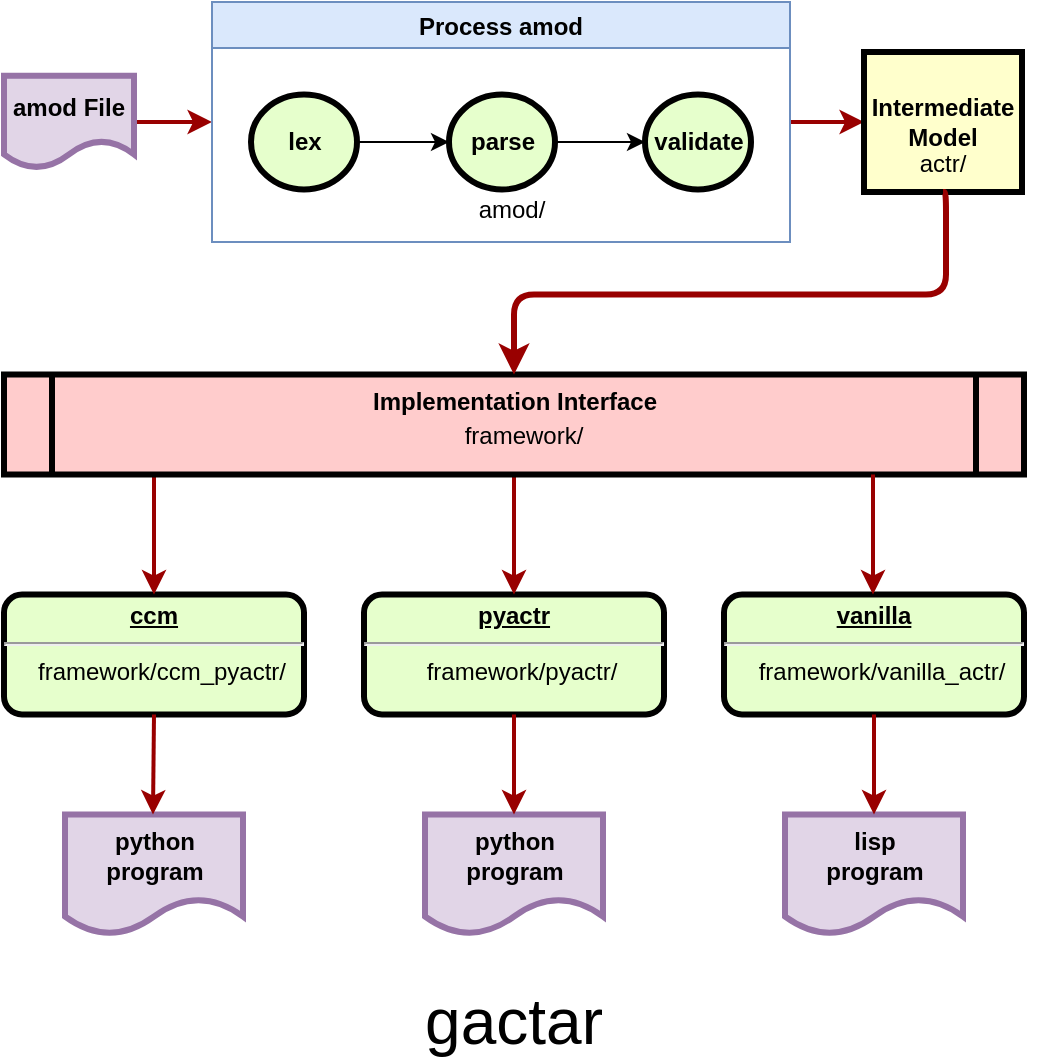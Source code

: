 <mxfile version="14.9.6" type="device"><diagram name="Page-1" id="c7558073-3199-34d8-9f00-42111426c3f3"><mxGraphModel dx="1106" dy="1003" grid="1" gridSize="10" guides="1" tooltips="1" connect="1" arrows="1" fold="1" page="1" pageScale="1" pageWidth="826" pageHeight="1169" background="none" math="0" shadow="0"><root><mxCell id="0"/><mxCell id="1" parent="0"/><mxCell id="9" value="&lt;p style=&quot;margin: 0px ; margin-top: 4px ; text-align: center ; text-decoration: underline&quot;&gt;&lt;strong&gt;vanilla&lt;/strong&gt;&lt;/p&gt;&lt;hr&gt;&lt;p style=&quot;margin: 0px ; margin-left: 8px&quot;&gt;&lt;span style=&quot;font-weight: 400&quot;&gt;framework/vanilla_actr/&lt;/span&gt;&lt;br&gt;&lt;/p&gt;" style="verticalAlign=middle;align=center;overflow=fill;fontSize=12;fontFamily=Helvetica;html=1;rounded=1;fontStyle=1;strokeWidth=3;fillColor=#E6FFCC" parent="1" vertex="1"><mxGeometry x="400" y="336.25" width="150" height="60" as="geometry"/></mxCell><mxCell id="10" value="&lt;p style=&quot;margin: 4px 0px 0px; text-decoration: underline;&quot;&gt;&lt;strong&gt;ccm&lt;/strong&gt;&lt;/p&gt;&lt;hr&gt;&lt;p style=&quot;margin: 0px 0px 0px 8px;&quot;&gt;&lt;span style=&quot;font-weight: normal&quot;&gt;framework/ccm_pyactr/&lt;/span&gt;&lt;/p&gt;" style="verticalAlign=middle;align=center;overflow=fill;fontSize=12;fontFamily=Helvetica;html=1;rounded=1;fontStyle=1;strokeWidth=3;fillColor=#E6FFCC" parent="1" vertex="1"><mxGeometry x="40" y="336.25" width="150" height="60" as="geometry"/></mxCell><mxCell id="36" value="" style="edgeStyle=none;noEdgeStyle=1;strokeColor=#990000;strokeWidth=2;entryX=0;entryY=0.5;entryDx=0;entryDy=0;" parent="1" source="hyeWZFNne96kKPvq3QCU-103" target="hyeWZFNne96kKPvq3QCU-110" edge="1"><mxGeometry width="100" height="100" relative="1" as="geometry"><mxPoint x="263.5" y="100" as="sourcePoint"/><mxPoint x="134" y="56.25" as="targetPoint"/></mxGeometry></mxCell><mxCell id="11" value="&lt;p style=&quot;margin: 0px ; margin-top: 4px ; text-align: center ; text-decoration: underline&quot;&gt;&lt;strong&gt;&lt;strong&gt;pyactr&lt;/strong&gt;&lt;br&gt;&lt;/strong&gt;&lt;/p&gt;&lt;hr&gt;&lt;p style=&quot;margin: 0px ; margin-left: 8px&quot;&gt;&lt;span style=&quot;font-weight: 400&quot;&gt;framework/pyactr/&lt;/span&gt;&lt;br&gt;&lt;/p&gt;" style="verticalAlign=middle;align=center;overflow=fill;fontSize=12;fontFamily=Helvetica;html=1;rounded=1;fontStyle=1;strokeWidth=3;fillColor=#E6FFCC" parent="1" vertex="1"><mxGeometry x="220" y="336.25" width="150" height="60" as="geometry"/></mxCell><mxCell id="88" value="" style="edgeStyle=elbowEdgeStyle;elbow=horizontal;strokeColor=#990000;strokeWidth=2;entryX=0.5;entryY=0;entryDx=0;entryDy=0;" parent="1" source="5" target="11" edge="1"><mxGeometry width="100" height="100" relative="1" as="geometry"><mxPoint x="-20" y="516.25" as="sourcePoint"/><mxPoint x="284" y="326.25" as="targetPoint"/><Array as="points"><mxPoint x="295" y="306.25"/><mxPoint x="300" y="316.25"/></Array></mxGeometry></mxCell><mxCell id="92" value="" style="edgeStyle=elbowEdgeStyle;elbow=horizontal;strokeColor=#990000;strokeWidth=2;entryX=0.5;entryY=0;entryDx=0;entryDy=0;" parent="1" source="5" target="10" edge="1"><mxGeometry width="100" height="100" relative="1" as="geometry"><mxPoint x="-40.0" y="516.25" as="sourcePoint"/><mxPoint x="134" y="326.25" as="targetPoint"/><Array as="points"><mxPoint x="115" y="316.25"/><mxPoint x="130" y="326.25"/></Array></mxGeometry></mxCell><mxCell id="hyeWZFNne96kKPvq3QCU-98" value="" style="edgeStyle=none;noEdgeStyle=1;strokeColor=#990000;strokeWidth=2;entryX=0;entryY=0.5;entryDx=0;entryDy=0;exitX=1;exitY=0.5;exitDx=0;exitDy=0;" edge="1" parent="1" source="hyeWZFNne96kKPvq3QCU-110" target="hyeWZFNne96kKPvq3QCU-96"><mxGeometry width="100" height="100" relative="1" as="geometry"><mxPoint x="464" y="116.25" as="sourcePoint"/><mxPoint x="521.5" y="99.5" as="targetPoint"/></mxGeometry></mxCell><mxCell id="hyeWZFNne96kKPvq3QCU-99" style="edgeStyle=orthogonalEdgeStyle;rounded=0;orthogonalLoop=1;jettySize=auto;html=1;exitX=0.5;exitY=1;exitDx=0;exitDy=0;" edge="1" parent="1"><mxGeometry relative="1" as="geometry"><mxPoint x="353.25" y="130" as="sourcePoint"/><mxPoint x="353.3" y="130" as="targetPoint"/></mxGeometry></mxCell><mxCell id="hyeWZFNne96kKPvq3QCU-103" value="&lt;meta charset=&quot;utf-8&quot;&gt;&lt;span style=&quot;color: rgb(0, 0, 0); font-family: helvetica; font-size: 12px; font-style: normal; font-weight: 700; letter-spacing: normal; text-align: center; text-indent: 0px; text-transform: none; word-spacing: 0px; display: inline; float: none;&quot;&gt;amod File&lt;/span&gt;" style="shape=document;whiteSpace=wrap;html=1;boundedLbl=1;align=center;verticalAlign=middle;fontStyle=1;strokeWidth=3;fillColor=#e1d5e7;strokeColor=#9673a6;" vertex="1" parent="1"><mxGeometry x="40" y="76.88" width="65" height="46.25" as="geometry"/></mxCell><mxCell id="hyeWZFNne96kKPvq3QCU-110" value="Process amod" style="swimlane;align=center;verticalAlign=middle;html=0;fillColor=#dae8fc;strokeColor=#6c8ebf;sketch=0;swimlaneFillColor=#ffffff;" vertex="1" parent="1"><mxGeometry x="144" y="40" width="289" height="120" as="geometry"/></mxCell><mxCell id="hyeWZFNne96kKPvq3QCU-117" value="" style="group" vertex="1" connectable="0" parent="hyeWZFNne96kKPvq3QCU-110"><mxGeometry x="19.5" y="46.25" width="250" height="47.5" as="geometry"/></mxCell><mxCell id="hyeWZFNne96kKPvq3QCU-100" value="lex" style="ellipse;whiteSpace=wrap;html=1;align=center;verticalAlign=middle;rounded=1;fontStyle=1;strokeWidth=3;fillColor=#E6FFCC;" vertex="1" parent="hyeWZFNne96kKPvq3QCU-117"><mxGeometry width="53" height="47.5" as="geometry"/></mxCell><mxCell id="hyeWZFNne96kKPvq3QCU-106" value="parse" style="ellipse;whiteSpace=wrap;html=1;align=center;verticalAlign=middle;rounded=1;fontStyle=1;strokeWidth=3;fillColor=#E6FFCC;" vertex="1" parent="hyeWZFNne96kKPvq3QCU-117"><mxGeometry x="99" width="53" height="47.5" as="geometry"/></mxCell><mxCell id="hyeWZFNne96kKPvq3QCU-107" value="validate" style="ellipse;whiteSpace=wrap;html=1;align=center;verticalAlign=middle;rounded=1;fontStyle=1;strokeWidth=3;fillColor=#E6FFCC;" vertex="1" parent="hyeWZFNne96kKPvq3QCU-117"><mxGeometry x="197" width="53" height="47.5" as="geometry"/></mxCell><mxCell id="hyeWZFNne96kKPvq3QCU-116" style="edgeStyle=orthogonalEdgeStyle;rounded=0;orthogonalLoop=1;jettySize=auto;html=1;exitX=1;exitY=0.5;exitDx=0;exitDy=0;entryX=0;entryY=0.5;entryDx=0;entryDy=0;" edge="1" parent="hyeWZFNne96kKPvq3QCU-117" source="hyeWZFNne96kKPvq3QCU-100" target="hyeWZFNne96kKPvq3QCU-106"><mxGeometry relative="1" as="geometry"/></mxCell><mxCell id="hyeWZFNne96kKPvq3QCU-115" style="edgeStyle=orthogonalEdgeStyle;rounded=0;orthogonalLoop=1;jettySize=auto;html=1;exitX=1;exitY=0.5;exitDx=0;exitDy=0;entryX=0;entryY=0.5;entryDx=0;entryDy=0;" edge="1" parent="hyeWZFNne96kKPvq3QCU-117" source="hyeWZFNne96kKPvq3QCU-106" target="hyeWZFNne96kKPvq3QCU-107"><mxGeometry relative="1" as="geometry"/></mxCell><mxCell id="hyeWZFNne96kKPvq3QCU-127" value="amod/" style="text;html=1;strokeColor=none;fillColor=none;align=center;verticalAlign=middle;whiteSpace=wrap;rounded=0;" vertex="1" parent="hyeWZFNne96kKPvq3QCU-110"><mxGeometry x="129.5" y="93.75" width="40" height="20" as="geometry"/></mxCell><mxCell id="hyeWZFNne96kKPvq3QCU-134" value="" style="group" vertex="1" connectable="0" parent="1"><mxGeometry x="50" y="226.25" width="500" height="50" as="geometry"/></mxCell><mxCell id="5" value="Implementation Interface" style="shape=process;whiteSpace=wrap;align=center;verticalAlign=top;size=0.048;fontStyle=1;strokeWidth=3;fillColor=#FFCCCC" parent="hyeWZFNne96kKPvq3QCU-134" vertex="1"><mxGeometry x="-10" width="510" height="50" as="geometry"/></mxCell><mxCell id="hyeWZFNne96kKPvq3QCU-130" value="framework/" style="text;html=1;strokeColor=none;fillColor=none;align=center;verticalAlign=middle;whiteSpace=wrap;rounded=0;" vertex="1" parent="hyeWZFNne96kKPvq3QCU-134"><mxGeometry x="225" y="21" width="50" height="20" as="geometry"/></mxCell><mxCell id="hyeWZFNne96kKPvq3QCU-135" value="" style="group" vertex="1" connectable="0" parent="1"><mxGeometry x="450" y="45" width="119" height="110" as="geometry"/></mxCell><mxCell id="hyeWZFNne96kKPvq3QCU-96" value="Intermediate&#10;Model" style="whiteSpace=wrap;align=center;verticalAlign=middle;fontStyle=1;strokeWidth=3;fillColor=#FFFFCC" vertex="1" parent="hyeWZFNne96kKPvq3QCU-135"><mxGeometry x="20" y="20" width="79" height="70" as="geometry"/></mxCell><mxCell id="hyeWZFNne96kKPvq3QCU-129" value="actr/" style="text;html=1;strokeColor=none;fillColor=none;align=center;verticalAlign=middle;whiteSpace=wrap;rounded=0;" vertex="1" parent="hyeWZFNne96kKPvq3QCU-135"><mxGeometry x="41.944" y="67.031" width="35.111" height="17.5" as="geometry"/></mxCell><mxCell id="hyeWZFNne96kKPvq3QCU-138" style="edgeStyle=orthogonalEdgeStyle;rounded=1;orthogonalLoop=1;jettySize=auto;html=1;entryX=0.5;entryY=0;entryDx=0;entryDy=0;exitX=0.5;exitY=1;exitDx=0;exitDy=0;strokeColor=#990000;strokeWidth=3;" edge="1" parent="1" source="hyeWZFNne96kKPvq3QCU-96" target="5"><mxGeometry relative="1" as="geometry"><mxPoint x="434" y="206.25" as="targetPoint"/><Array as="points"><mxPoint x="511" y="186.25"/><mxPoint x="295" y="186.25"/></Array></mxGeometry></mxCell><mxCell id="hyeWZFNne96kKPvq3QCU-139" value="python&lt;br&gt;program" style="shape=document;whiteSpace=wrap;html=1;boundedLbl=1;align=center;verticalAlign=middle;fontStyle=1;strokeColor=#9673a6;strokeWidth=3;fillColor=#e1d5e7;" vertex="1" parent="1"><mxGeometry x="70.5" y="446.25" width="89" height="60" as="geometry"/></mxCell><mxCell id="hyeWZFNne96kKPvq3QCU-142" value="python&lt;br&gt;program" style="shape=document;whiteSpace=wrap;html=1;boundedLbl=1;align=center;verticalAlign=middle;fontStyle=1;strokeColor=#9673a6;strokeWidth=3;fillColor=#e1d5e7;" vertex="1" parent="1"><mxGeometry x="250.5" y="446.25" width="89" height="60" as="geometry"/></mxCell><mxCell id="hyeWZFNne96kKPvq3QCU-143" value="lisp&lt;br&gt;program" style="shape=document;whiteSpace=wrap;html=1;boundedLbl=1;align=center;verticalAlign=middle;fontStyle=1;strokeColor=#9673a6;strokeWidth=3;fillColor=#e1d5e7;" vertex="1" parent="1"><mxGeometry x="430.5" y="446.25" width="89" height="60" as="geometry"/></mxCell><mxCell id="hyeWZFNne96kKPvq3QCU-145" value="" style="edgeStyle=elbowEdgeStyle;elbow=horizontal;strokeColor=#990000;strokeWidth=2;entryX=0.5;entryY=0;entryDx=0;entryDy=0;" edge="1" parent="1" source="5" target="9"><mxGeometry width="100" height="100" relative="1" as="geometry"><mxPoint x="504" y="316.25" as="sourcePoint"/><mxPoint x="504" y="326.25" as="targetPoint"/><Array as="points"><mxPoint x="474.5" y="306.25"/><mxPoint x="479.5" y="316.25"/></Array></mxGeometry></mxCell><mxCell id="hyeWZFNne96kKPvq3QCU-146" value="" style="edgeStyle=elbowEdgeStyle;elbow=horizontal;strokeColor=#990000;strokeWidth=2;exitX=0.5;exitY=1;exitDx=0;exitDy=0;entryX=0.5;entryY=0;entryDx=0;entryDy=0;" edge="1" parent="1" source="10" target="hyeWZFNne96kKPvq3QCU-139"><mxGeometry width="100" height="100" relative="1" as="geometry"><mxPoint x="94" y="416.25" as="sourcePoint"/><mxPoint x="115" y="446.25" as="targetPoint"/><Array as="points"><mxPoint x="114.5" y="426.25"/><mxPoint x="119.5" y="436.25"/></Array></mxGeometry></mxCell><mxCell id="hyeWZFNne96kKPvq3QCU-148" value="" style="edgeStyle=elbowEdgeStyle;elbow=horizontal;strokeColor=#990000;strokeWidth=2;entryX=0.5;entryY=0;entryDx=0;entryDy=0;exitX=0.5;exitY=1;exitDx=0;exitDy=0;" edge="1" parent="1" source="11" target="hyeWZFNne96kKPvq3QCU-142"><mxGeometry width="100" height="100" relative="1" as="geometry"><mxPoint x="354" y="416.25" as="sourcePoint"/><mxPoint x="354" y="486.25" as="targetPoint"/><Array as="points"><mxPoint x="295" y="426.25"/><mxPoint x="359" y="456.25"/></Array></mxGeometry></mxCell><mxCell id="hyeWZFNne96kKPvq3QCU-149" value="" style="edgeStyle=elbowEdgeStyle;elbow=horizontal;strokeColor=#990000;strokeWidth=2;entryX=0.5;entryY=0;entryDx=0;entryDy=0;exitX=0.5;exitY=1;exitDx=0;exitDy=0;" edge="1" parent="1" source="9" target="hyeWZFNne96kKPvq3QCU-143"><mxGeometry width="100" height="100" relative="1" as="geometry"><mxPoint x="564" y="406.25" as="sourcePoint"/><mxPoint x="564" y="476.25" as="targetPoint"/><Array as="points"><mxPoint x="475" y="426.25"/><mxPoint x="569" y="446.25"/></Array></mxGeometry></mxCell><mxCell id="hyeWZFNne96kKPvq3QCU-152" value="&lt;font style=&quot;font-size: 32px&quot;&gt;gactar&lt;/font&gt;" style="text;html=1;strokeColor=none;fillColor=none;align=center;verticalAlign=middle;whiteSpace=wrap;rounded=0;sketch=0;" vertex="1" parent="1"><mxGeometry x="275" y="540" width="40" height="20" as="geometry"/></mxCell></root></mxGraphModel></diagram></mxfile>